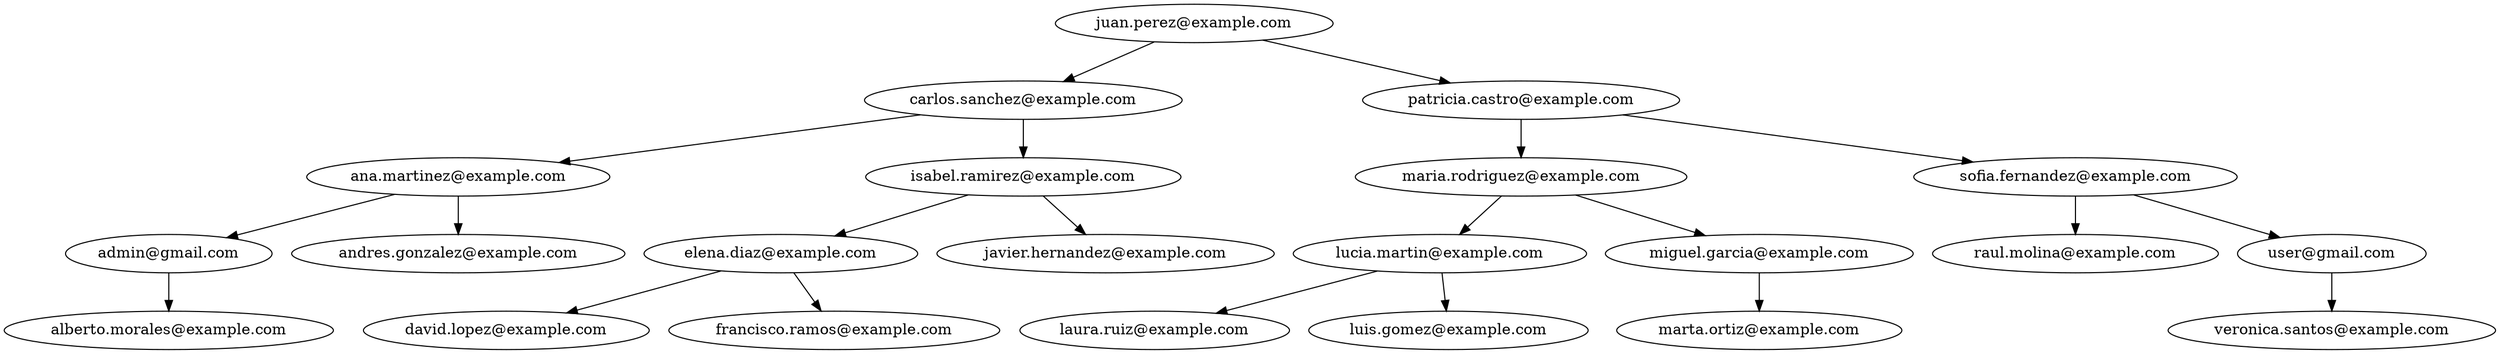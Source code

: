 digraph ArbolAVL {
"juan.perez@example.com" [label="juan.perez@example.com"];
"juan.perez@example.com" -> "carlos.sanchez@example.com";
"carlos.sanchez@example.com" [label="carlos.sanchez@example.com"];
"carlos.sanchez@example.com" -> "ana.martinez@example.com";
"ana.martinez@example.com" [label="ana.martinez@example.com"];
"ana.martinez@example.com" -> "admin@gmail.com";
"admin@gmail.com" [label="admin@gmail.com"];
"admin@gmail.com" -> "alberto.morales@example.com";
"alberto.morales@example.com" [label="alberto.morales@example.com"];
"ana.martinez@example.com" -> "andres.gonzalez@example.com";
"andres.gonzalez@example.com" [label="andres.gonzalez@example.com"];
"carlos.sanchez@example.com" -> "isabel.ramirez@example.com";
"isabel.ramirez@example.com" [label="isabel.ramirez@example.com"];
"isabel.ramirez@example.com" -> "elena.diaz@example.com";
"elena.diaz@example.com" [label="elena.diaz@example.com"];
"elena.diaz@example.com" -> "david.lopez@example.com";
"david.lopez@example.com" [label="david.lopez@example.com"];
"elena.diaz@example.com" -> "francisco.ramos@example.com";
"francisco.ramos@example.com" [label="francisco.ramos@example.com"];
"isabel.ramirez@example.com" -> "javier.hernandez@example.com";
"javier.hernandez@example.com" [label="javier.hernandez@example.com"];
"juan.perez@example.com" -> "patricia.castro@example.com";
"patricia.castro@example.com" [label="patricia.castro@example.com"];
"patricia.castro@example.com" -> "maria.rodriguez@example.com";
"maria.rodriguez@example.com" [label="maria.rodriguez@example.com"];
"maria.rodriguez@example.com" -> "lucia.martin@example.com";
"lucia.martin@example.com" [label="lucia.martin@example.com"];
"lucia.martin@example.com" -> "laura.ruiz@example.com";
"laura.ruiz@example.com" [label="laura.ruiz@example.com"];
"lucia.martin@example.com" -> "luis.gomez@example.com";
"luis.gomez@example.com" [label="luis.gomez@example.com"];
"maria.rodriguez@example.com" -> "miguel.garcia@example.com";
"miguel.garcia@example.com" [label="miguel.garcia@example.com"];
"miguel.garcia@example.com" -> "marta.ortiz@example.com";
"marta.ortiz@example.com" [label="marta.ortiz@example.com"];
"patricia.castro@example.com" -> "sofia.fernandez@example.com";
"sofia.fernandez@example.com" [label="sofia.fernandez@example.com"];
"sofia.fernandez@example.com" -> "raul.molina@example.com";
"raul.molina@example.com" [label="raul.molina@example.com"];
"sofia.fernandez@example.com" -> "user@gmail.com";
"user@gmail.com" [label="user@gmail.com"];
"user@gmail.com" -> "veronica.santos@example.com";
"veronica.santos@example.com" [label="veronica.santos@example.com"];
}
